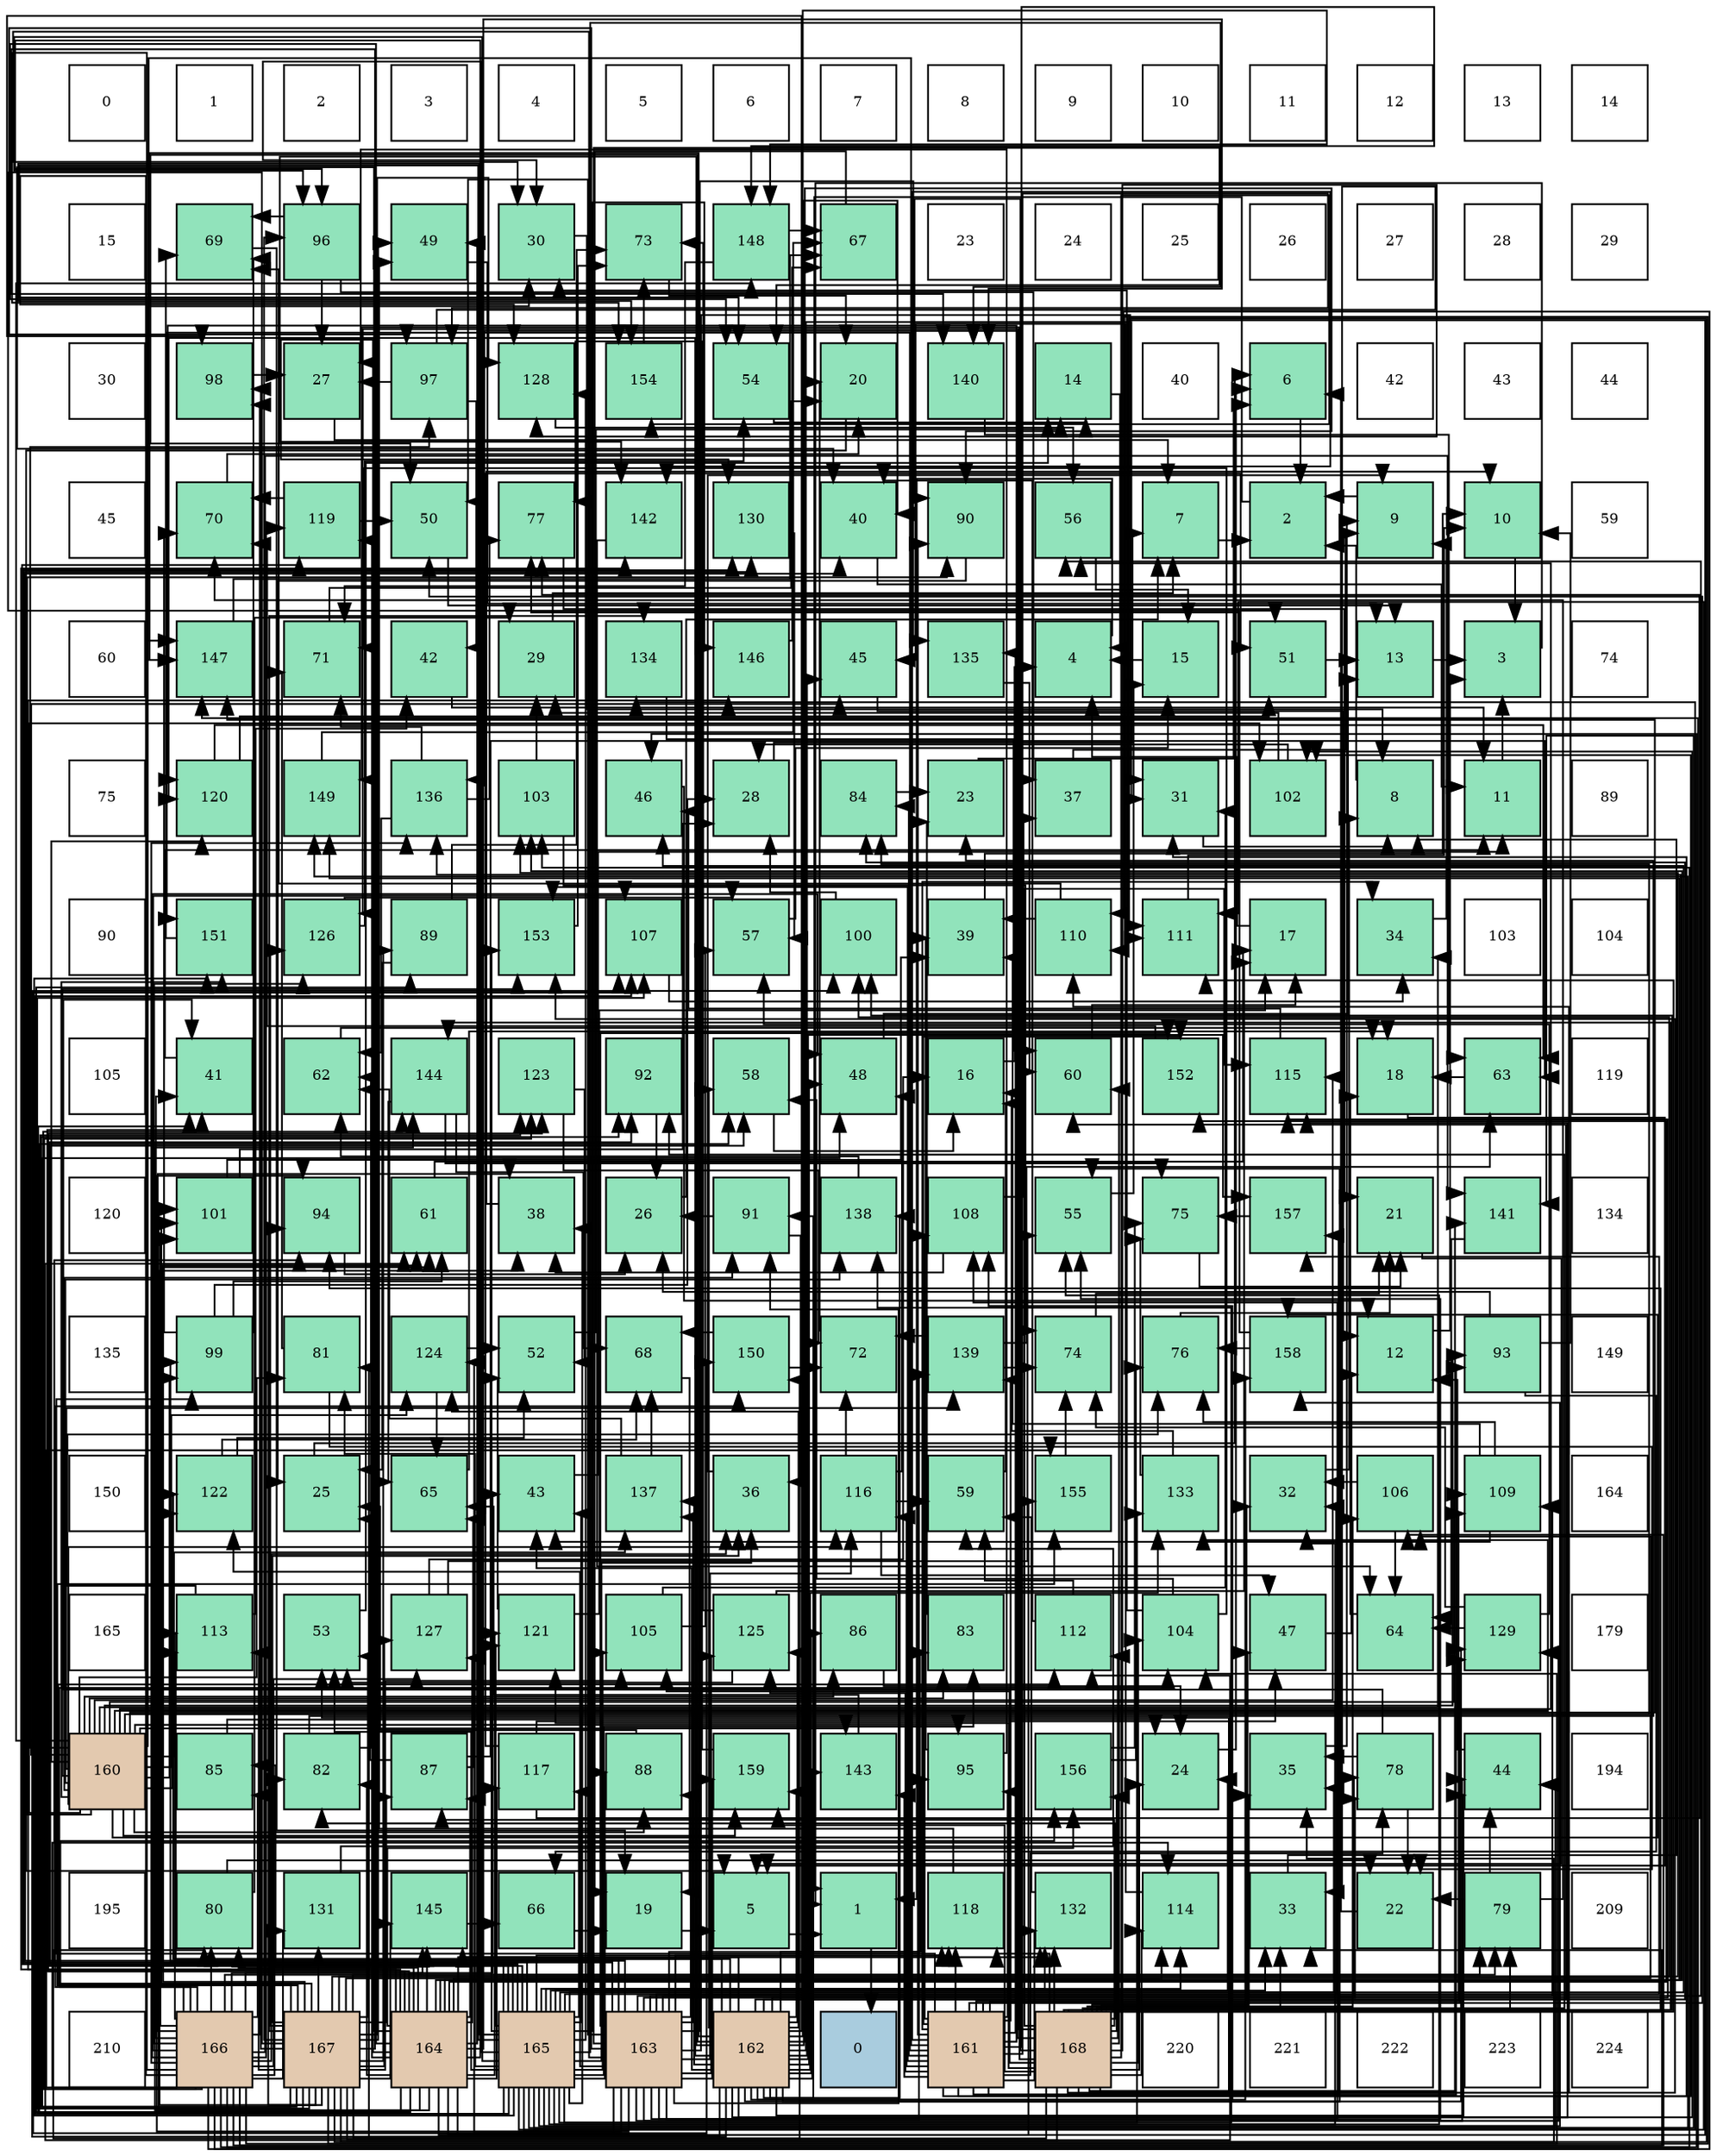 digraph layout{
 rankdir=TB;
 splines=ortho;
 node [style=filled shape=square fixedsize=true width=0.6];
0[label="0", fontsize=8, fillcolor="#ffffff"];
1[label="1", fontsize=8, fillcolor="#ffffff"];
2[label="2", fontsize=8, fillcolor="#ffffff"];
3[label="3", fontsize=8, fillcolor="#ffffff"];
4[label="4", fontsize=8, fillcolor="#ffffff"];
5[label="5", fontsize=8, fillcolor="#ffffff"];
6[label="6", fontsize=8, fillcolor="#ffffff"];
7[label="7", fontsize=8, fillcolor="#ffffff"];
8[label="8", fontsize=8, fillcolor="#ffffff"];
9[label="9", fontsize=8, fillcolor="#ffffff"];
10[label="10", fontsize=8, fillcolor="#ffffff"];
11[label="11", fontsize=8, fillcolor="#ffffff"];
12[label="12", fontsize=8, fillcolor="#ffffff"];
13[label="13", fontsize=8, fillcolor="#ffffff"];
14[label="14", fontsize=8, fillcolor="#ffffff"];
15[label="15", fontsize=8, fillcolor="#ffffff"];
16[label="69", fontsize=8, fillcolor="#91e3bb"];
17[label="96", fontsize=8, fillcolor="#91e3bb"];
18[label="49", fontsize=8, fillcolor="#91e3bb"];
19[label="30", fontsize=8, fillcolor="#91e3bb"];
20[label="73", fontsize=8, fillcolor="#91e3bb"];
21[label="148", fontsize=8, fillcolor="#91e3bb"];
22[label="67", fontsize=8, fillcolor="#91e3bb"];
23[label="23", fontsize=8, fillcolor="#ffffff"];
24[label="24", fontsize=8, fillcolor="#ffffff"];
25[label="25", fontsize=8, fillcolor="#ffffff"];
26[label="26", fontsize=8, fillcolor="#ffffff"];
27[label="27", fontsize=8, fillcolor="#ffffff"];
28[label="28", fontsize=8, fillcolor="#ffffff"];
29[label="29", fontsize=8, fillcolor="#ffffff"];
30[label="30", fontsize=8, fillcolor="#ffffff"];
31[label="98", fontsize=8, fillcolor="#91e3bb"];
32[label="27", fontsize=8, fillcolor="#91e3bb"];
33[label="97", fontsize=8, fillcolor="#91e3bb"];
34[label="128", fontsize=8, fillcolor="#91e3bb"];
35[label="154", fontsize=8, fillcolor="#91e3bb"];
36[label="54", fontsize=8, fillcolor="#91e3bb"];
37[label="20", fontsize=8, fillcolor="#91e3bb"];
38[label="140", fontsize=8, fillcolor="#91e3bb"];
39[label="14", fontsize=8, fillcolor="#91e3bb"];
40[label="40", fontsize=8, fillcolor="#ffffff"];
41[label="6", fontsize=8, fillcolor="#91e3bb"];
42[label="42", fontsize=8, fillcolor="#ffffff"];
43[label="43", fontsize=8, fillcolor="#ffffff"];
44[label="44", fontsize=8, fillcolor="#ffffff"];
45[label="45", fontsize=8, fillcolor="#ffffff"];
46[label="70", fontsize=8, fillcolor="#91e3bb"];
47[label="119", fontsize=8, fillcolor="#91e3bb"];
48[label="50", fontsize=8, fillcolor="#91e3bb"];
49[label="77", fontsize=8, fillcolor="#91e3bb"];
50[label="142", fontsize=8, fillcolor="#91e3bb"];
51[label="130", fontsize=8, fillcolor="#91e3bb"];
52[label="40", fontsize=8, fillcolor="#91e3bb"];
53[label="90", fontsize=8, fillcolor="#91e3bb"];
54[label="56", fontsize=8, fillcolor="#91e3bb"];
55[label="7", fontsize=8, fillcolor="#91e3bb"];
56[label="2", fontsize=8, fillcolor="#91e3bb"];
57[label="9", fontsize=8, fillcolor="#91e3bb"];
58[label="10", fontsize=8, fillcolor="#91e3bb"];
59[label="59", fontsize=8, fillcolor="#ffffff"];
60[label="60", fontsize=8, fillcolor="#ffffff"];
61[label="147", fontsize=8, fillcolor="#91e3bb"];
62[label="71", fontsize=8, fillcolor="#91e3bb"];
63[label="42", fontsize=8, fillcolor="#91e3bb"];
64[label="29", fontsize=8, fillcolor="#91e3bb"];
65[label="134", fontsize=8, fillcolor="#91e3bb"];
66[label="146", fontsize=8, fillcolor="#91e3bb"];
67[label="45", fontsize=8, fillcolor="#91e3bb"];
68[label="135", fontsize=8, fillcolor="#91e3bb"];
69[label="4", fontsize=8, fillcolor="#91e3bb"];
70[label="15", fontsize=8, fillcolor="#91e3bb"];
71[label="51", fontsize=8, fillcolor="#91e3bb"];
72[label="13", fontsize=8, fillcolor="#91e3bb"];
73[label="3", fontsize=8, fillcolor="#91e3bb"];
74[label="74", fontsize=8, fillcolor="#ffffff"];
75[label="75", fontsize=8, fillcolor="#ffffff"];
76[label="120", fontsize=8, fillcolor="#91e3bb"];
77[label="149", fontsize=8, fillcolor="#91e3bb"];
78[label="136", fontsize=8, fillcolor="#91e3bb"];
79[label="103", fontsize=8, fillcolor="#91e3bb"];
80[label="46", fontsize=8, fillcolor="#91e3bb"];
81[label="28", fontsize=8, fillcolor="#91e3bb"];
82[label="84", fontsize=8, fillcolor="#91e3bb"];
83[label="23", fontsize=8, fillcolor="#91e3bb"];
84[label="37", fontsize=8, fillcolor="#91e3bb"];
85[label="31", fontsize=8, fillcolor="#91e3bb"];
86[label="102", fontsize=8, fillcolor="#91e3bb"];
87[label="8", fontsize=8, fillcolor="#91e3bb"];
88[label="11", fontsize=8, fillcolor="#91e3bb"];
89[label="89", fontsize=8, fillcolor="#ffffff"];
90[label="90", fontsize=8, fillcolor="#ffffff"];
91[label="151", fontsize=8, fillcolor="#91e3bb"];
92[label="126", fontsize=8, fillcolor="#91e3bb"];
93[label="89", fontsize=8, fillcolor="#91e3bb"];
94[label="153", fontsize=8, fillcolor="#91e3bb"];
95[label="107", fontsize=8, fillcolor="#91e3bb"];
96[label="57", fontsize=8, fillcolor="#91e3bb"];
97[label="100", fontsize=8, fillcolor="#91e3bb"];
98[label="39", fontsize=8, fillcolor="#91e3bb"];
99[label="110", fontsize=8, fillcolor="#91e3bb"];
100[label="111", fontsize=8, fillcolor="#91e3bb"];
101[label="17", fontsize=8, fillcolor="#91e3bb"];
102[label="34", fontsize=8, fillcolor="#91e3bb"];
103[label="103", fontsize=8, fillcolor="#ffffff"];
104[label="104", fontsize=8, fillcolor="#ffffff"];
105[label="105", fontsize=8, fillcolor="#ffffff"];
106[label="41", fontsize=8, fillcolor="#91e3bb"];
107[label="62", fontsize=8, fillcolor="#91e3bb"];
108[label="144", fontsize=8, fillcolor="#91e3bb"];
109[label="123", fontsize=8, fillcolor="#91e3bb"];
110[label="92", fontsize=8, fillcolor="#91e3bb"];
111[label="58", fontsize=8, fillcolor="#91e3bb"];
112[label="48", fontsize=8, fillcolor="#91e3bb"];
113[label="16", fontsize=8, fillcolor="#91e3bb"];
114[label="60", fontsize=8, fillcolor="#91e3bb"];
115[label="152", fontsize=8, fillcolor="#91e3bb"];
116[label="115", fontsize=8, fillcolor="#91e3bb"];
117[label="18", fontsize=8, fillcolor="#91e3bb"];
118[label="63", fontsize=8, fillcolor="#91e3bb"];
119[label="119", fontsize=8, fillcolor="#ffffff"];
120[label="120", fontsize=8, fillcolor="#ffffff"];
121[label="101", fontsize=8, fillcolor="#91e3bb"];
122[label="94", fontsize=8, fillcolor="#91e3bb"];
123[label="61", fontsize=8, fillcolor="#91e3bb"];
124[label="38", fontsize=8, fillcolor="#91e3bb"];
125[label="26", fontsize=8, fillcolor="#91e3bb"];
126[label="91", fontsize=8, fillcolor="#91e3bb"];
127[label="138", fontsize=8, fillcolor="#91e3bb"];
128[label="108", fontsize=8, fillcolor="#91e3bb"];
129[label="55", fontsize=8, fillcolor="#91e3bb"];
130[label="75", fontsize=8, fillcolor="#91e3bb"];
131[label="157", fontsize=8, fillcolor="#91e3bb"];
132[label="21", fontsize=8, fillcolor="#91e3bb"];
133[label="141", fontsize=8, fillcolor="#91e3bb"];
134[label="134", fontsize=8, fillcolor="#ffffff"];
135[label="135", fontsize=8, fillcolor="#ffffff"];
136[label="99", fontsize=8, fillcolor="#91e3bb"];
137[label="81", fontsize=8, fillcolor="#91e3bb"];
138[label="124", fontsize=8, fillcolor="#91e3bb"];
139[label="52", fontsize=8, fillcolor="#91e3bb"];
140[label="68", fontsize=8, fillcolor="#91e3bb"];
141[label="150", fontsize=8, fillcolor="#91e3bb"];
142[label="72", fontsize=8, fillcolor="#91e3bb"];
143[label="139", fontsize=8, fillcolor="#91e3bb"];
144[label="74", fontsize=8, fillcolor="#91e3bb"];
145[label="76", fontsize=8, fillcolor="#91e3bb"];
146[label="158", fontsize=8, fillcolor="#91e3bb"];
147[label="12", fontsize=8, fillcolor="#91e3bb"];
148[label="93", fontsize=8, fillcolor="#91e3bb"];
149[label="149", fontsize=8, fillcolor="#ffffff"];
150[label="150", fontsize=8, fillcolor="#ffffff"];
151[label="122", fontsize=8, fillcolor="#91e3bb"];
152[label="25", fontsize=8, fillcolor="#91e3bb"];
153[label="65", fontsize=8, fillcolor="#91e3bb"];
154[label="43", fontsize=8, fillcolor="#91e3bb"];
155[label="137", fontsize=8, fillcolor="#91e3bb"];
156[label="36", fontsize=8, fillcolor="#91e3bb"];
157[label="116", fontsize=8, fillcolor="#91e3bb"];
158[label="59", fontsize=8, fillcolor="#91e3bb"];
159[label="155", fontsize=8, fillcolor="#91e3bb"];
160[label="133", fontsize=8, fillcolor="#91e3bb"];
161[label="32", fontsize=8, fillcolor="#91e3bb"];
162[label="106", fontsize=8, fillcolor="#91e3bb"];
163[label="109", fontsize=8, fillcolor="#91e3bb"];
164[label="164", fontsize=8, fillcolor="#ffffff"];
165[label="165", fontsize=8, fillcolor="#ffffff"];
166[label="113", fontsize=8, fillcolor="#91e3bb"];
167[label="53", fontsize=8, fillcolor="#91e3bb"];
168[label="127", fontsize=8, fillcolor="#91e3bb"];
169[label="121", fontsize=8, fillcolor="#91e3bb"];
170[label="105", fontsize=8, fillcolor="#91e3bb"];
171[label="125", fontsize=8, fillcolor="#91e3bb"];
172[label="86", fontsize=8, fillcolor="#91e3bb"];
173[label="83", fontsize=8, fillcolor="#91e3bb"];
174[label="112", fontsize=8, fillcolor="#91e3bb"];
175[label="104", fontsize=8, fillcolor="#91e3bb"];
176[label="47", fontsize=8, fillcolor="#91e3bb"];
177[label="64", fontsize=8, fillcolor="#91e3bb"];
178[label="129", fontsize=8, fillcolor="#91e3bb"];
179[label="179", fontsize=8, fillcolor="#ffffff"];
180[label="160", fontsize=8, fillcolor="#e3c9af"];
181[label="85", fontsize=8, fillcolor="#91e3bb"];
182[label="82", fontsize=8, fillcolor="#91e3bb"];
183[label="87", fontsize=8, fillcolor="#91e3bb"];
184[label="117", fontsize=8, fillcolor="#91e3bb"];
185[label="88", fontsize=8, fillcolor="#91e3bb"];
186[label="159", fontsize=8, fillcolor="#91e3bb"];
187[label="143", fontsize=8, fillcolor="#91e3bb"];
188[label="95", fontsize=8, fillcolor="#91e3bb"];
189[label="156", fontsize=8, fillcolor="#91e3bb"];
190[label="24", fontsize=8, fillcolor="#91e3bb"];
191[label="35", fontsize=8, fillcolor="#91e3bb"];
192[label="78", fontsize=8, fillcolor="#91e3bb"];
193[label="44", fontsize=8, fillcolor="#91e3bb"];
194[label="194", fontsize=8, fillcolor="#ffffff"];
195[label="195", fontsize=8, fillcolor="#ffffff"];
196[label="80", fontsize=8, fillcolor="#91e3bb"];
197[label="131", fontsize=8, fillcolor="#91e3bb"];
198[label="145", fontsize=8, fillcolor="#91e3bb"];
199[label="66", fontsize=8, fillcolor="#91e3bb"];
200[label="19", fontsize=8, fillcolor="#91e3bb"];
201[label="5", fontsize=8, fillcolor="#91e3bb"];
202[label="1", fontsize=8, fillcolor="#91e3bb"];
203[label="118", fontsize=8, fillcolor="#91e3bb"];
204[label="132", fontsize=8, fillcolor="#91e3bb"];
205[label="114", fontsize=8, fillcolor="#91e3bb"];
206[label="33", fontsize=8, fillcolor="#91e3bb"];
207[label="22", fontsize=8, fillcolor="#91e3bb"];
208[label="79", fontsize=8, fillcolor="#91e3bb"];
209[label="209", fontsize=8, fillcolor="#ffffff"];
210[label="210", fontsize=8, fillcolor="#ffffff"];
211[label="166", fontsize=8, fillcolor="#e3c9af"];
212[label="167", fontsize=8, fillcolor="#e3c9af"];
213[label="164", fontsize=8, fillcolor="#e3c9af"];
214[label="165", fontsize=8, fillcolor="#e3c9af"];
215[label="163", fontsize=8, fillcolor="#e3c9af"];
216[label="162", fontsize=8, fillcolor="#e3c9af"];
217[label="0", fontsize=8, fillcolor="#a9ccde"];
218[label="161", fontsize=8, fillcolor="#e3c9af"];
219[label="168", fontsize=8, fillcolor="#e3c9af"];
220[label="220", fontsize=8, fillcolor="#ffffff"];
221[label="221", fontsize=8, fillcolor="#ffffff"];
222[label="222", fontsize=8, fillcolor="#ffffff"];
223[label="223", fontsize=8, fillcolor="#ffffff"];
224[label="224", fontsize=8, fillcolor="#ffffff"];
edge [constraint=false, style=vis];202 -> 217;
56 -> 202;
73 -> 202;
69 -> 202;
201 -> 202;
41 -> 56;
55 -> 56;
87 -> 56;
57 -> 56;
58 -> 73;
88 -> 73;
147 -> 73;
72 -> 73;
39 -> 69;
70 -> 69;
113 -> 69;
101 -> 69;
117 -> 201;
200 -> 201;
37 -> 201;
132 -> 201;
207 -> 41;
83 -> 41;
190 -> 41;
152 -> 41;
125 -> 55;
32 -> 55;
81 -> 55;
64 -> 55;
19 -> 87;
85 -> 87;
161 -> 87;
206 -> 87;
102 -> 57;
191 -> 57;
156 -> 57;
84 -> 57;
124 -> 58;
98 -> 58;
52 -> 88;
106 -> 88;
63 -> 88;
154 -> 88;
193 -> 147;
67 -> 147;
80 -> 147;
176 -> 147;
112 -> 72;
18 -> 72;
48 -> 72;
71 -> 72;
139 -> 39;
167 -> 39;
36 -> 39;
129 -> 70;
54 -> 70;
96 -> 70;
111 -> 113;
158 -> 113;
114 -> 101;
123 -> 101;
107 -> 117;
118 -> 117;
177 -> 117;
153 -> 117;
199 -> 200;
22 -> 200;
140 -> 200;
16 -> 200;
46 -> 37;
62 -> 37;
142 -> 37;
20 -> 37;
144 -> 132;
130 -> 132;
145 -> 132;
49 -> 132;
192 -> 207;
192 -> 191;
192 -> 106;
208 -> 207;
208 -> 193;
208 -> 46;
196 -> 207;
196 -> 64;
137 -> 207;
137 -> 62;
182 -> 83;
182 -> 107;
173 -> 83;
82 -> 83;
181 -> 190;
172 -> 190;
183 -> 152;
183 -> 118;
183 -> 153;
185 -> 152;
93 -> 152;
93 -> 20;
53 -> 152;
126 -> 125;
126 -> 156;
110 -> 125;
148 -> 58;
148 -> 125;
148 -> 199;
122 -> 125;
188 -> 32;
188 -> 98;
17 -> 32;
17 -> 84;
17 -> 16;
33 -> 32;
33 -> 206;
33 -> 63;
31 -> 32;
136 -> 81;
136 -> 123;
136 -> 16;
136 -> 46;
97 -> 81;
121 -> 81;
121 -> 98;
86 -> 81;
86 -> 64;
79 -> 64;
79 -> 144;
175 -> 19;
175 -> 111;
175 -> 62;
170 -> 85;
170 -> 96;
162 -> 161;
162 -> 177;
95 -> 102;
128 -> 84;
128 -> 124;
163 -> 98;
163 -> 154;
163 -> 145;
99 -> 98;
99 -> 16;
100 -> 58;
174 -> 52;
174 -> 158;
166 -> 63;
166 -> 145;
205 -> 67;
116 -> 80;
157 -> 176;
157 -> 112;
157 -> 158;
157 -> 142;
184 -> 176;
184 -> 71;
184 -> 49;
203 -> 18;
47 -> 48;
47 -> 46;
76 -> 71;
76 -> 118;
169 -> 101;
169 -> 139;
151 -> 139;
151 -> 140;
109 -> 139;
109 -> 142;
138 -> 139;
138 -> 153;
171 -> 101;
171 -> 167;
171 -> 20;
92 -> 36;
92 -> 96;
168 -> 113;
168 -> 129;
34 -> 54;
178 -> 96;
178 -> 177;
178 -> 144;
51 -> 96;
197 -> 158;
204 -> 158;
160 -> 113;
160 -> 130;
65 -> 114;
68 -> 114;
78 -> 107;
78 -> 62;
78 -> 49;
155 -> 107;
155 -> 140;
127 -> 107;
143 -> 118;
143 -> 142;
143 -> 144;
38 -> 118;
133 -> 177;
50 -> 177;
187 -> 153;
108 -> 153;
108 -> 140;
108 -> 130;
198 -> 199;
66 -> 22;
61 -> 22;
21 -> 22;
21 -> 62;
77 -> 22;
141 -> 140;
141 -> 142;
91 -> 16;
115 -> 46;
94 -> 20;
35 -> 20;
159 -> 144;
189 -> 130;
189 -> 145;
131 -> 130;
146 -> 145;
146 -> 49;
186 -> 49;
180 -> 19;
180 -> 102;
180 -> 67;
180 -> 54;
180 -> 137;
180 -> 173;
180 -> 82;
180 -> 172;
180 -> 185;
180 -> 53;
180 -> 126;
180 -> 148;
180 -> 188;
180 -> 33;
180 -> 136;
180 -> 86;
180 -> 163;
180 -> 116;
180 -> 157;
180 -> 76;
180 -> 151;
180 -> 138;
180 -> 160;
180 -> 155;
180 -> 127;
180 -> 143;
180 -> 187;
180 -> 61;
180 -> 21;
180 -> 91;
180 -> 94;
180 -> 146;
180 -> 186;
218 -> 85;
218 -> 161;
218 -> 102;
218 -> 48;
218 -> 192;
218 -> 82;
218 -> 53;
218 -> 148;
218 -> 188;
218 -> 33;
218 -> 136;
218 -> 86;
218 -> 128;
218 -> 163;
218 -> 157;
218 -> 203;
218 -> 76;
218 -> 171;
218 -> 178;
218 -> 204;
218 -> 68;
218 -> 143;
218 -> 50;
218 -> 187;
218 -> 61;
218 -> 21;
218 -> 91;
218 -> 115;
218 -> 94;
218 -> 131;
216 -> 85;
216 -> 52;
216 -> 154;
216 -> 193;
216 -> 67;
216 -> 112;
216 -> 48;
216 -> 129;
216 -> 111;
216 -> 114;
216 -> 192;
216 -> 137;
216 -> 173;
216 -> 82;
216 -> 172;
216 -> 53;
216 -> 126;
216 -> 31;
216 -> 97;
216 -> 86;
216 -> 128;
216 -> 166;
216 -> 116;
216 -> 76;
216 -> 151;
216 -> 138;
216 -> 171;
216 -> 178;
216 -> 160;
216 -> 155;
216 -> 127;
216 -> 50;
216 -> 187;
216 -> 198;
216 -> 61;
216 -> 21;
216 -> 131;
216 -> 146;
216 -> 186;
215 -> 19;
215 -> 85;
215 -> 161;
215 -> 52;
215 -> 193;
215 -> 48;
215 -> 36;
215 -> 129;
215 -> 54;
215 -> 192;
215 -> 185;
215 -> 126;
215 -> 122;
215 -> 188;
215 -> 33;
215 -> 136;
215 -> 95;
215 -> 128;
215 -> 163;
215 -> 116;
215 -> 157;
215 -> 203;
215 -> 151;
215 -> 138;
215 -> 171;
215 -> 178;
215 -> 51;
215 -> 68;
215 -> 155;
215 -> 143;
215 -> 115;
215 -> 186;
213 -> 52;
213 -> 106;
213 -> 18;
213 -> 36;
213 -> 111;
213 -> 196;
213 -> 182;
213 -> 181;
213 -> 183;
213 -> 93;
213 -> 17;
213 -> 121;
213 -> 79;
213 -> 100;
213 -> 205;
213 -> 184;
213 -> 47;
213 -> 169;
213 -> 109;
213 -> 168;
213 -> 51;
213 -> 204;
213 -> 78;
213 -> 38;
213 -> 50;
213 -> 108;
213 -> 198;
213 -> 66;
213 -> 77;
213 -> 141;
213 -> 115;
213 -> 159;
213 -> 189;
214 -> 190;
214 -> 19;
214 -> 161;
214 -> 206;
214 -> 191;
214 -> 156;
214 -> 124;
214 -> 106;
214 -> 154;
214 -> 193;
214 -> 80;
214 -> 167;
214 -> 36;
214 -> 129;
214 -> 111;
214 -> 123;
214 -> 137;
214 -> 173;
214 -> 185;
214 -> 110;
214 -> 122;
214 -> 17;
214 -> 170;
214 -> 95;
214 -> 100;
214 -> 205;
214 -> 184;
214 -> 203;
214 -> 47;
214 -> 169;
214 -> 34;
214 -> 51;
214 -> 204;
214 -> 160;
214 -> 65;
214 -> 127;
214 -> 38;
214 -> 133;
214 -> 66;
214 -> 77;
214 -> 91;
214 -> 94;
214 -> 35;
214 -> 131;
214 -> 146;
211 -> 206;
211 -> 156;
211 -> 124;
211 -> 106;
211 -> 154;
211 -> 80;
211 -> 112;
211 -> 208;
211 -> 196;
211 -> 182;
211 -> 181;
211 -> 31;
211 -> 121;
211 -> 79;
211 -> 175;
211 -> 162;
211 -> 95;
211 -> 99;
211 -> 174;
211 -> 166;
211 -> 205;
211 -> 47;
211 -> 109;
211 -> 92;
211 -> 168;
211 -> 34;
211 -> 197;
211 -> 78;
211 -> 133;
211 -> 108;
211 -> 198;
211 -> 61;
211 -> 141;
211 -> 35;
211 -> 159;
211 -> 189;
212 -> 191;
212 -> 156;
212 -> 124;
212 -> 112;
212 -> 18;
212 -> 71;
212 -> 167;
212 -> 123;
212 -> 208;
212 -> 183;
212 -> 93;
212 -> 110;
212 -> 122;
212 -> 17;
212 -> 31;
212 -> 97;
212 -> 121;
212 -> 79;
212 -> 175;
212 -> 170;
212 -> 162;
212 -> 95;
212 -> 99;
212 -> 100;
212 -> 174;
212 -> 166;
212 -> 109;
212 -> 92;
212 -> 168;
212 -> 34;
212 -> 197;
212 -> 65;
212 -> 38;
212 -> 198;
212 -> 141;
212 -> 159;
219 -> 190;
219 -> 206;
219 -> 191;
219 -> 176;
219 -> 167;
219 -> 114;
219 -> 123;
219 -> 208;
219 -> 196;
219 -> 182;
219 -> 183;
219 -> 53;
219 -> 110;
219 -> 122;
219 -> 97;
219 -> 175;
219 -> 170;
219 -> 162;
219 -> 99;
219 -> 100;
219 -> 174;
219 -> 205;
219 -> 116;
219 -> 203;
219 -> 169;
219 -> 92;
219 -> 34;
219 -> 204;
219 -> 78;
219 -> 133;
219 -> 108;
219 -> 77;
219 -> 94;
219 -> 35;
219 -> 189;
219 -> 186;
edge [constraint=true, style=invis];
0 -> 15 -> 30 -> 45 -> 60 -> 75 -> 90 -> 105 -> 120 -> 135 -> 150 -> 165 -> 180 -> 195 -> 210;
1 -> 16 -> 31 -> 46 -> 61 -> 76 -> 91 -> 106 -> 121 -> 136 -> 151 -> 166 -> 181 -> 196 -> 211;
2 -> 17 -> 32 -> 47 -> 62 -> 77 -> 92 -> 107 -> 122 -> 137 -> 152 -> 167 -> 182 -> 197 -> 212;
3 -> 18 -> 33 -> 48 -> 63 -> 78 -> 93 -> 108 -> 123 -> 138 -> 153 -> 168 -> 183 -> 198 -> 213;
4 -> 19 -> 34 -> 49 -> 64 -> 79 -> 94 -> 109 -> 124 -> 139 -> 154 -> 169 -> 184 -> 199 -> 214;
5 -> 20 -> 35 -> 50 -> 65 -> 80 -> 95 -> 110 -> 125 -> 140 -> 155 -> 170 -> 185 -> 200 -> 215;
6 -> 21 -> 36 -> 51 -> 66 -> 81 -> 96 -> 111 -> 126 -> 141 -> 156 -> 171 -> 186 -> 201 -> 216;
7 -> 22 -> 37 -> 52 -> 67 -> 82 -> 97 -> 112 -> 127 -> 142 -> 157 -> 172 -> 187 -> 202 -> 217;
8 -> 23 -> 38 -> 53 -> 68 -> 83 -> 98 -> 113 -> 128 -> 143 -> 158 -> 173 -> 188 -> 203 -> 218;
9 -> 24 -> 39 -> 54 -> 69 -> 84 -> 99 -> 114 -> 129 -> 144 -> 159 -> 174 -> 189 -> 204 -> 219;
10 -> 25 -> 40 -> 55 -> 70 -> 85 -> 100 -> 115 -> 130 -> 145 -> 160 -> 175 -> 190 -> 205 -> 220;
11 -> 26 -> 41 -> 56 -> 71 -> 86 -> 101 -> 116 -> 131 -> 146 -> 161 -> 176 -> 191 -> 206 -> 221;
12 -> 27 -> 42 -> 57 -> 72 -> 87 -> 102 -> 117 -> 132 -> 147 -> 162 -> 177 -> 192 -> 207 -> 222;
13 -> 28 -> 43 -> 58 -> 73 -> 88 -> 103 -> 118 -> 133 -> 148 -> 163 -> 178 -> 193 -> 208 -> 223;
14 -> 29 -> 44 -> 59 -> 74 -> 89 -> 104 -> 119 -> 134 -> 149 -> 164 -> 179 -> 194 -> 209 -> 224;
rank = same {0 -> 1 -> 2 -> 3 -> 4 -> 5 -> 6 -> 7 -> 8 -> 9 -> 10 -> 11 -> 12 -> 13 -> 14};
rank = same {15 -> 16 -> 17 -> 18 -> 19 -> 20 -> 21 -> 22 -> 23 -> 24 -> 25 -> 26 -> 27 -> 28 -> 29};
rank = same {30 -> 31 -> 32 -> 33 -> 34 -> 35 -> 36 -> 37 -> 38 -> 39 -> 40 -> 41 -> 42 -> 43 -> 44};
rank = same {45 -> 46 -> 47 -> 48 -> 49 -> 50 -> 51 -> 52 -> 53 -> 54 -> 55 -> 56 -> 57 -> 58 -> 59};
rank = same {60 -> 61 -> 62 -> 63 -> 64 -> 65 -> 66 -> 67 -> 68 -> 69 -> 70 -> 71 -> 72 -> 73 -> 74};
rank = same {75 -> 76 -> 77 -> 78 -> 79 -> 80 -> 81 -> 82 -> 83 -> 84 -> 85 -> 86 -> 87 -> 88 -> 89};
rank = same {90 -> 91 -> 92 -> 93 -> 94 -> 95 -> 96 -> 97 -> 98 -> 99 -> 100 -> 101 -> 102 -> 103 -> 104};
rank = same {105 -> 106 -> 107 -> 108 -> 109 -> 110 -> 111 -> 112 -> 113 -> 114 -> 115 -> 116 -> 117 -> 118 -> 119};
rank = same {120 -> 121 -> 122 -> 123 -> 124 -> 125 -> 126 -> 127 -> 128 -> 129 -> 130 -> 131 -> 132 -> 133 -> 134};
rank = same {135 -> 136 -> 137 -> 138 -> 139 -> 140 -> 141 -> 142 -> 143 -> 144 -> 145 -> 146 -> 147 -> 148 -> 149};
rank = same {150 -> 151 -> 152 -> 153 -> 154 -> 155 -> 156 -> 157 -> 158 -> 159 -> 160 -> 161 -> 162 -> 163 -> 164};
rank = same {165 -> 166 -> 167 -> 168 -> 169 -> 170 -> 171 -> 172 -> 173 -> 174 -> 175 -> 176 -> 177 -> 178 -> 179};
rank = same {180 -> 181 -> 182 -> 183 -> 184 -> 185 -> 186 -> 187 -> 188 -> 189 -> 190 -> 191 -> 192 -> 193 -> 194};
rank = same {195 -> 196 -> 197 -> 198 -> 199 -> 200 -> 201 -> 202 -> 203 -> 204 -> 205 -> 206 -> 207 -> 208 -> 209};
rank = same {210 -> 211 -> 212 -> 213 -> 214 -> 215 -> 216 -> 217 -> 218 -> 219 -> 220 -> 221 -> 222 -> 223 -> 224};
}